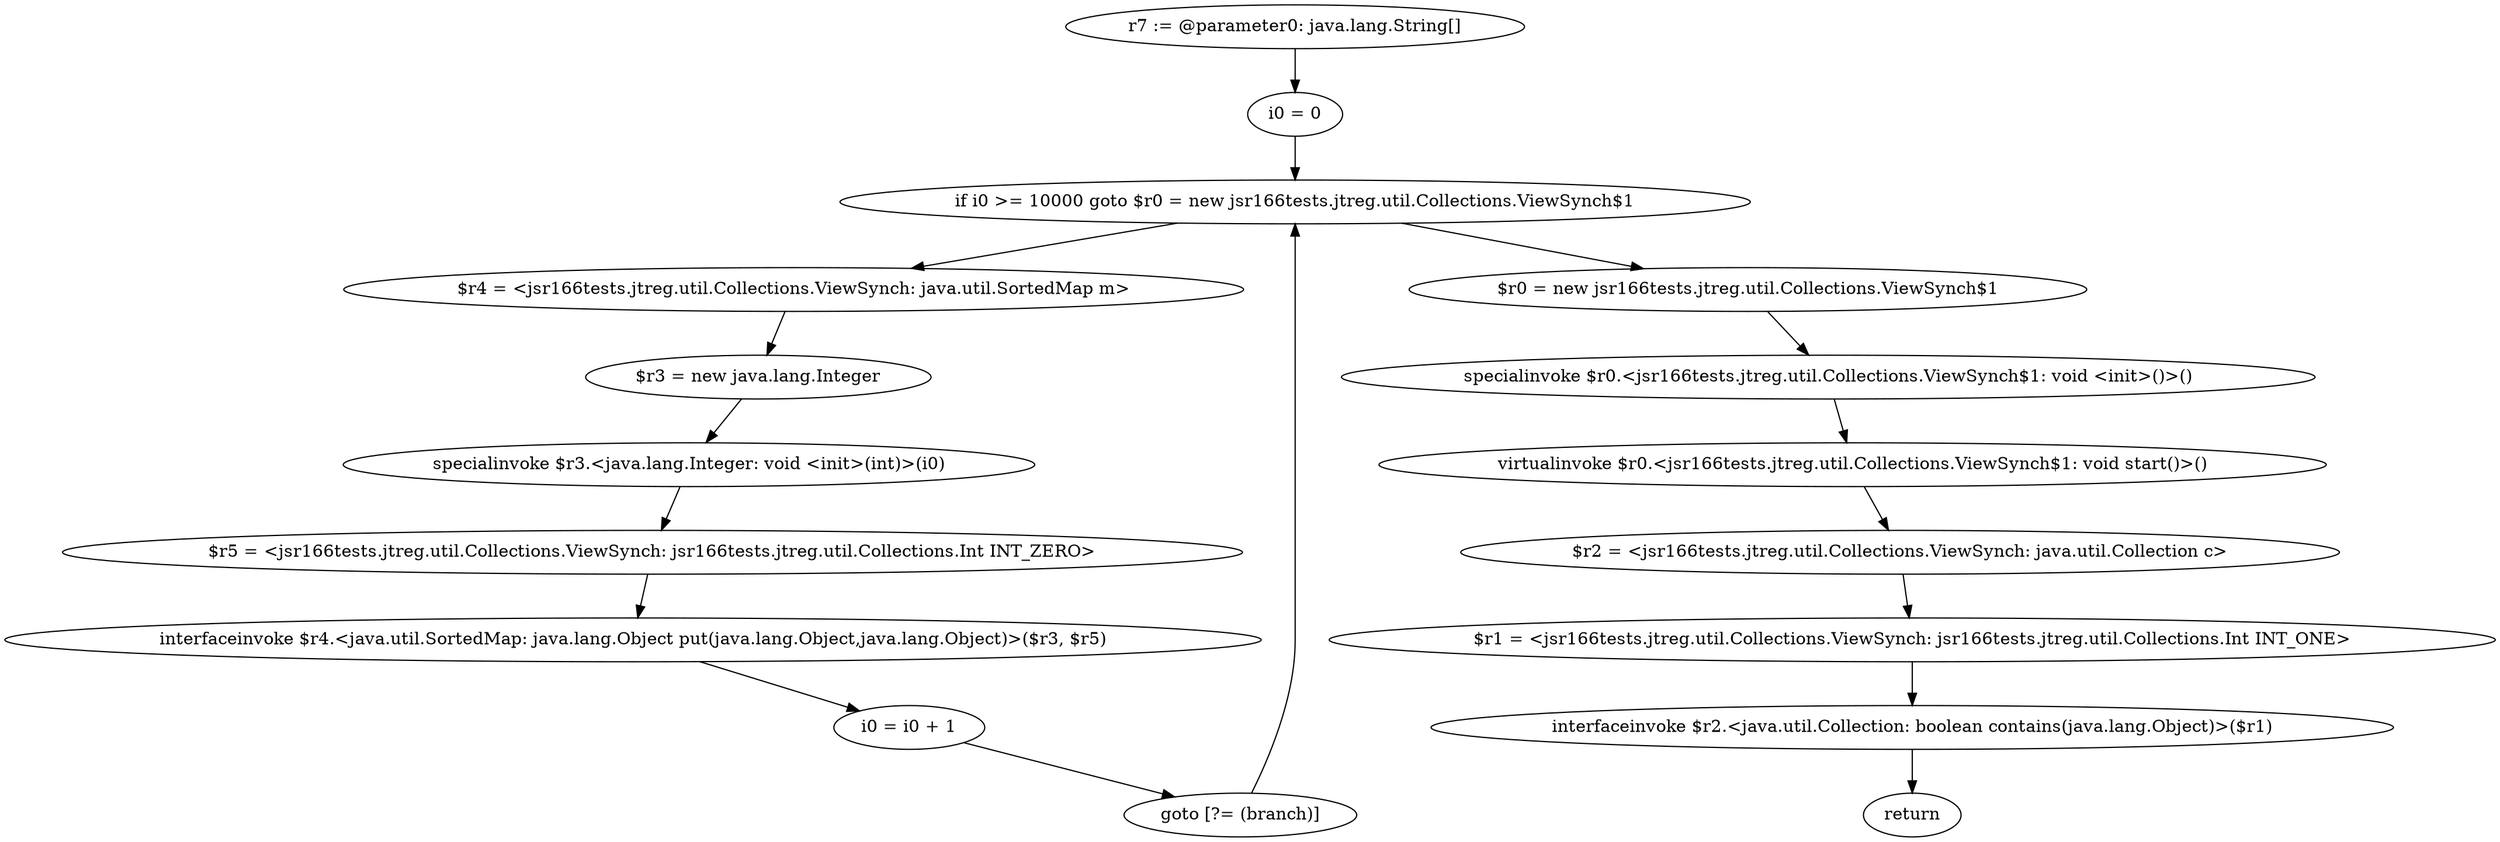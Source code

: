 digraph "unitGraph" {
    "r7 := @parameter0: java.lang.String[]"
    "i0 = 0"
    "if i0 >= 10000 goto $r0 = new jsr166tests.jtreg.util.Collections.ViewSynch$1"
    "$r4 = <jsr166tests.jtreg.util.Collections.ViewSynch: java.util.SortedMap m>"
    "$r3 = new java.lang.Integer"
    "specialinvoke $r3.<java.lang.Integer: void <init>(int)>(i0)"
    "$r5 = <jsr166tests.jtreg.util.Collections.ViewSynch: jsr166tests.jtreg.util.Collections.Int INT_ZERO>"
    "interfaceinvoke $r4.<java.util.SortedMap: java.lang.Object put(java.lang.Object,java.lang.Object)>($r3, $r5)"
    "i0 = i0 + 1"
    "goto [?= (branch)]"
    "$r0 = new jsr166tests.jtreg.util.Collections.ViewSynch$1"
    "specialinvoke $r0.<jsr166tests.jtreg.util.Collections.ViewSynch$1: void <init>()>()"
    "virtualinvoke $r0.<jsr166tests.jtreg.util.Collections.ViewSynch$1: void start()>()"
    "$r2 = <jsr166tests.jtreg.util.Collections.ViewSynch: java.util.Collection c>"
    "$r1 = <jsr166tests.jtreg.util.Collections.ViewSynch: jsr166tests.jtreg.util.Collections.Int INT_ONE>"
    "interfaceinvoke $r2.<java.util.Collection: boolean contains(java.lang.Object)>($r1)"
    "return"
    "r7 := @parameter0: java.lang.String[]"->"i0 = 0";
    "i0 = 0"->"if i0 >= 10000 goto $r0 = new jsr166tests.jtreg.util.Collections.ViewSynch$1";
    "if i0 >= 10000 goto $r0 = new jsr166tests.jtreg.util.Collections.ViewSynch$1"->"$r4 = <jsr166tests.jtreg.util.Collections.ViewSynch: java.util.SortedMap m>";
    "if i0 >= 10000 goto $r0 = new jsr166tests.jtreg.util.Collections.ViewSynch$1"->"$r0 = new jsr166tests.jtreg.util.Collections.ViewSynch$1";
    "$r4 = <jsr166tests.jtreg.util.Collections.ViewSynch: java.util.SortedMap m>"->"$r3 = new java.lang.Integer";
    "$r3 = new java.lang.Integer"->"specialinvoke $r3.<java.lang.Integer: void <init>(int)>(i0)";
    "specialinvoke $r3.<java.lang.Integer: void <init>(int)>(i0)"->"$r5 = <jsr166tests.jtreg.util.Collections.ViewSynch: jsr166tests.jtreg.util.Collections.Int INT_ZERO>";
    "$r5 = <jsr166tests.jtreg.util.Collections.ViewSynch: jsr166tests.jtreg.util.Collections.Int INT_ZERO>"->"interfaceinvoke $r4.<java.util.SortedMap: java.lang.Object put(java.lang.Object,java.lang.Object)>($r3, $r5)";
    "interfaceinvoke $r4.<java.util.SortedMap: java.lang.Object put(java.lang.Object,java.lang.Object)>($r3, $r5)"->"i0 = i0 + 1";
    "i0 = i0 + 1"->"goto [?= (branch)]";
    "goto [?= (branch)]"->"if i0 >= 10000 goto $r0 = new jsr166tests.jtreg.util.Collections.ViewSynch$1";
    "$r0 = new jsr166tests.jtreg.util.Collections.ViewSynch$1"->"specialinvoke $r0.<jsr166tests.jtreg.util.Collections.ViewSynch$1: void <init>()>()";
    "specialinvoke $r0.<jsr166tests.jtreg.util.Collections.ViewSynch$1: void <init>()>()"->"virtualinvoke $r0.<jsr166tests.jtreg.util.Collections.ViewSynch$1: void start()>()";
    "virtualinvoke $r0.<jsr166tests.jtreg.util.Collections.ViewSynch$1: void start()>()"->"$r2 = <jsr166tests.jtreg.util.Collections.ViewSynch: java.util.Collection c>";
    "$r2 = <jsr166tests.jtreg.util.Collections.ViewSynch: java.util.Collection c>"->"$r1 = <jsr166tests.jtreg.util.Collections.ViewSynch: jsr166tests.jtreg.util.Collections.Int INT_ONE>";
    "$r1 = <jsr166tests.jtreg.util.Collections.ViewSynch: jsr166tests.jtreg.util.Collections.Int INT_ONE>"->"interfaceinvoke $r2.<java.util.Collection: boolean contains(java.lang.Object)>($r1)";
    "interfaceinvoke $r2.<java.util.Collection: boolean contains(java.lang.Object)>($r1)"->"return";
}
